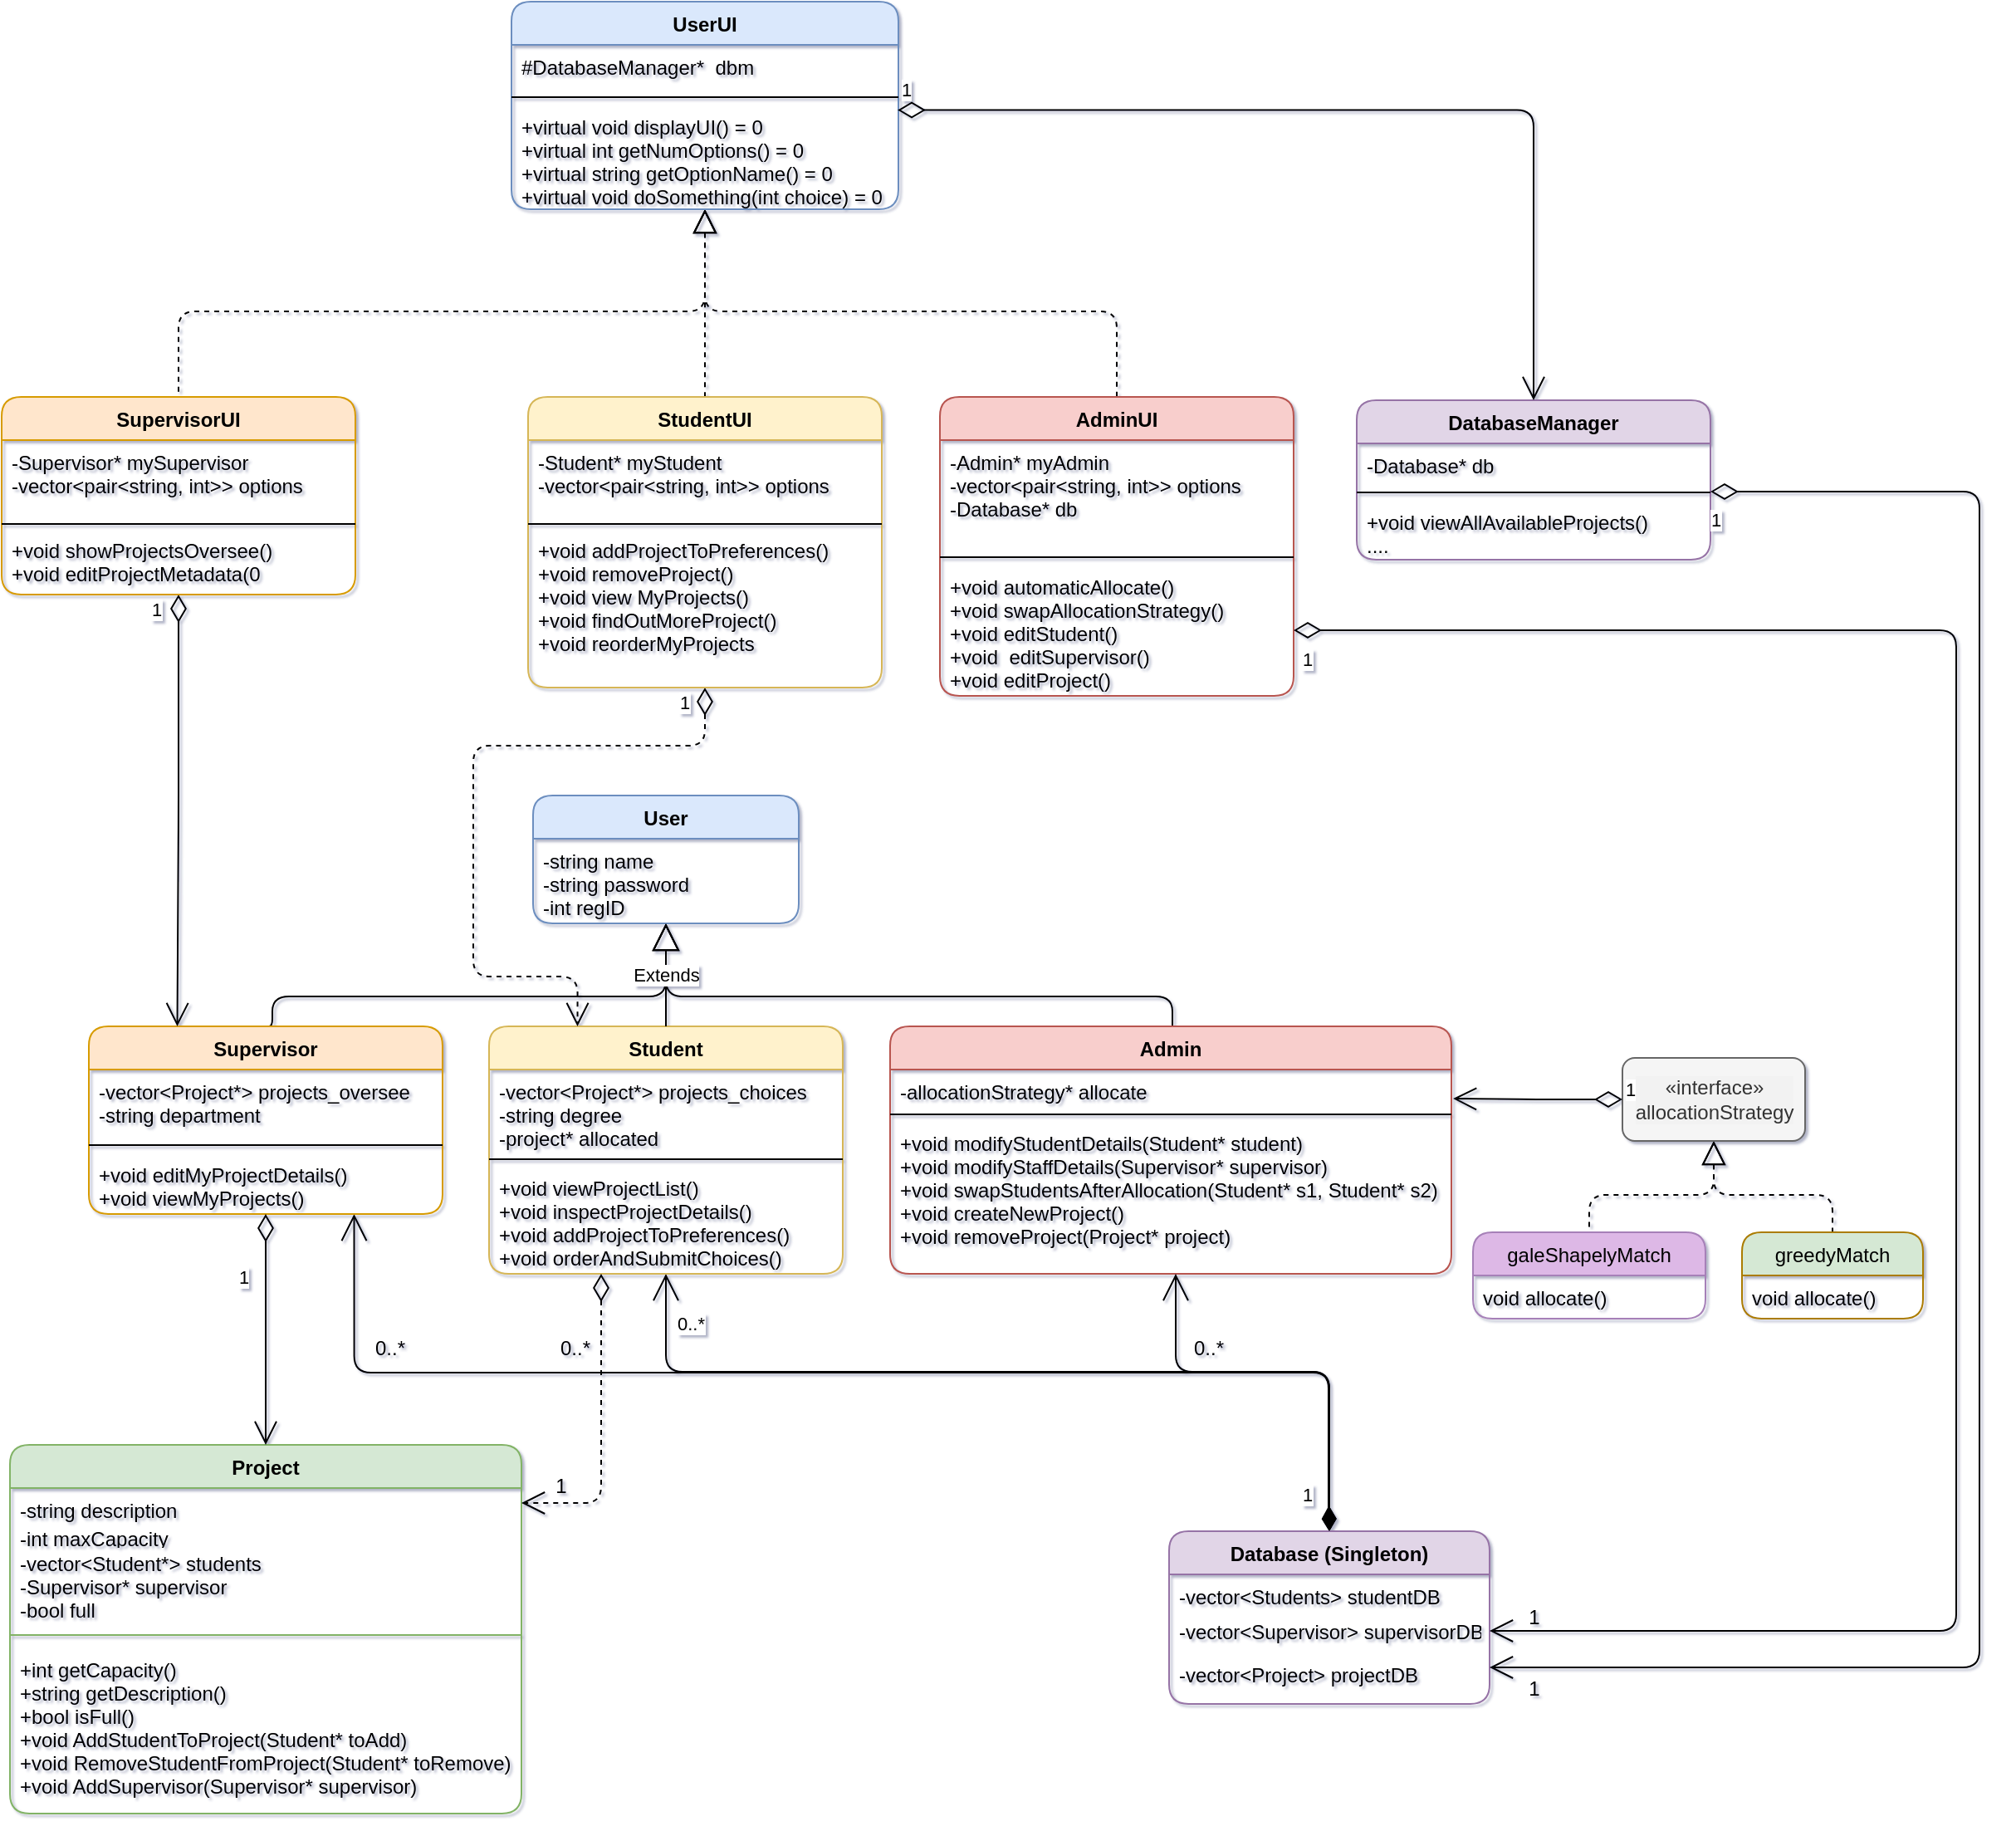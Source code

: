 <mxfile version="20.8.23" type="device"><diagram id="B_KKShG9DEXshSD3teJq" name="Page-1"><mxGraphModel dx="1940" dy="1120" grid="0" gridSize="10" guides="1" tooltips="1" connect="1" arrows="1" fold="1" page="1" pageScale="1" pageWidth="1500" pageHeight="1200" background="#ffffff" math="0" shadow="1"><root><mxCell id="0"/><mxCell id="1" parent="0"/><mxCell id="01H54I0qlVWijECPMY_d-6" style="edgeStyle=orthogonalEdgeStyle;rounded=1;orthogonalLoop=1;jettySize=auto;html=1;exitX=0.5;exitY=1;exitDx=0;exitDy=0;entryX=0.5;entryY=0;entryDx=0;entryDy=0;startArrow=block;startFill=0;endArrow=none;endFill=0;startSize=14;endSize=12;" parent="1" source="pmMyAqk0N_91WHs7ntwW-19" target="pmMyAqk0N_91WHs7ntwW-27" edge="1"><mxGeometry relative="1" as="geometry"><Array as="points"><mxPoint x="571" y="630"/><mxPoint x="334" y="630"/></Array></mxGeometry></mxCell><mxCell id="01H54I0qlVWijECPMY_d-8" style="edgeStyle=orthogonalEdgeStyle;rounded=1;orthogonalLoop=1;jettySize=auto;html=1;startArrow=block;startFill=0;endArrow=none;endFill=0;startSize=14;endSize=12;" parent="1" target="pmMyAqk0N_91WHs7ntwW-47" edge="1"><mxGeometry relative="1" as="geometry"><mxPoint x="571" y="586" as="sourcePoint"/><Array as="points"><mxPoint x="571" y="630"/><mxPoint x="876" y="630"/></Array></mxGeometry></mxCell><mxCell id="pmMyAqk0N_91WHs7ntwW-19" value="User" style="swimlane;fontStyle=1;align=center;verticalAlign=top;childLayout=stackLayout;horizontal=1;startSize=26;horizontalStack=0;resizeParent=1;resizeParentMax=0;resizeLast=0;collapsible=1;marginBottom=0;fillColor=#dae8fc;strokeColor=#6c8ebf;rounded=1;" parent="1" vertex="1"><mxGeometry x="491" y="509" width="160" height="77" as="geometry"/></mxCell><mxCell id="pmMyAqk0N_91WHs7ntwW-20" value="-string name&#10;-string password&#10;-int regID" style="text;strokeColor=none;fillColor=none;align=left;verticalAlign=top;spacingLeft=4;spacingRight=4;overflow=hidden;rotatable=0;points=[[0,0.5],[1,0.5]];portConstraint=eastwest;rounded=1;" parent="pmMyAqk0N_91WHs7ntwW-19" vertex="1"><mxGeometry y="26" width="160" height="51" as="geometry"/></mxCell><mxCell id="01H54I0qlVWijECPMY_d-132" value="1" style="edgeStyle=orthogonalEdgeStyle;rounded=1;orthogonalLoop=1;jettySize=auto;html=1;exitX=0.75;exitY=1;exitDx=0;exitDy=0;startArrow=open;startFill=0;endArrow=diamondThin;endFill=1;startSize=14;endSize=12;entryX=0.5;entryY=0;entryDx=0;entryDy=0;" parent="1" source="pmMyAqk0N_91WHs7ntwW-27" target="jREfspTzZIfG9QH5ADm0-15" edge="1"><mxGeometry x="0.944" y="-14" relative="1" as="geometry"><mxPoint x="480.964" y="873.253" as="targetPoint"/><mxPoint as="offset"/></mxGeometry></mxCell><mxCell id="pmMyAqk0N_91WHs7ntwW-27" value="Supervisor" style="swimlane;fontStyle=1;align=center;verticalAlign=top;childLayout=stackLayout;horizontal=1;startSize=26;horizontalStack=0;resizeParent=1;resizeParentMax=0;resizeLast=0;collapsible=1;marginBottom=0;fillColor=#ffe6cc;strokeColor=#d79b00;rounded=1;" parent="1" vertex="1"><mxGeometry x="223.5" y="648" width="213" height="113" as="geometry"><mxRectangle x="226.5" y="308" width="98" height="26" as="alternateBounds"/></mxGeometry></mxCell><mxCell id="pmMyAqk0N_91WHs7ntwW-28" value="-vector&lt;Project*&gt; projects_oversee&#10;-string department&#10;" style="text;strokeColor=none;fillColor=none;align=left;verticalAlign=top;spacingLeft=4;spacingRight=4;overflow=hidden;rotatable=0;points=[[0,0.5],[1,0.5]];portConstraint=eastwest;rounded=1;" parent="pmMyAqk0N_91WHs7ntwW-27" vertex="1"><mxGeometry y="26" width="213" height="41" as="geometry"/></mxCell><mxCell id="pmMyAqk0N_91WHs7ntwW-29" value="" style="line;strokeWidth=1;fillColor=none;align=left;verticalAlign=middle;spacingTop=-1;spacingLeft=3;spacingRight=3;rotatable=0;labelPosition=right;points=[];portConstraint=eastwest;rounded=1;" parent="pmMyAqk0N_91WHs7ntwW-27" vertex="1"><mxGeometry y="67" width="213" height="9" as="geometry"/></mxCell><mxCell id="pmMyAqk0N_91WHs7ntwW-30" value="+void editMyProjectDetails()&#10;+void viewMyProjects()&#10;" style="text;strokeColor=none;fillColor=none;align=left;verticalAlign=top;spacingLeft=4;spacingRight=4;overflow=hidden;rotatable=0;points=[[0,0.5],[1,0.5]];portConstraint=eastwest;rounded=1;" parent="pmMyAqk0N_91WHs7ntwW-27" vertex="1"><mxGeometry y="76" width="213" height="37" as="geometry"/></mxCell><mxCell id="01H54I0qlVWijECPMY_d-133" style="edgeStyle=orthogonalEdgeStyle;rounded=1;orthogonalLoop=1;jettySize=auto;html=1;exitX=0.5;exitY=1;exitDx=0;exitDy=0;startArrow=open;startFill=0;endArrow=diamondThin;endFill=1;startSize=14;endSize=12;entryX=0.5;entryY=0;entryDx=0;entryDy=0;" parent="1" source="pmMyAqk0N_91WHs7ntwW-32" target="jREfspTzZIfG9QH5ADm0-15" edge="1"><mxGeometry relative="1" as="geometry"><mxPoint x="678.288" y="884.831" as="targetPoint"/><Array as="points"><mxPoint x="571" y="856"/><mxPoint x="970" y="856"/></Array></mxGeometry></mxCell><mxCell id="pmMyAqk0N_91WHs7ntwW-32" value="Student" style="swimlane;fontStyle=1;align=center;verticalAlign=top;childLayout=stackLayout;horizontal=1;startSize=26;horizontalStack=0;resizeParent=1;resizeParentMax=0;resizeLast=0;collapsible=1;marginBottom=0;fillColor=#fff2cc;strokeColor=#d6b656;rounded=1;" parent="1" vertex="1"><mxGeometry x="464.5" y="648" width="213" height="149" as="geometry"/></mxCell><mxCell id="pmMyAqk0N_91WHs7ntwW-33" value="-vector&lt;Project*&gt; projects_choices&#10;-string degree&#10;-project* allocated&#10;" style="text;strokeColor=none;fillColor=none;align=left;verticalAlign=top;spacingLeft=4;spacingRight=4;overflow=hidden;rotatable=0;points=[[0,0.5],[1,0.5]];portConstraint=eastwest;rounded=1;" parent="pmMyAqk0N_91WHs7ntwW-32" vertex="1"><mxGeometry y="26" width="213" height="50" as="geometry"/></mxCell><mxCell id="pmMyAqk0N_91WHs7ntwW-34" value="" style="line;strokeWidth=1;fillColor=none;align=left;verticalAlign=middle;spacingTop=-1;spacingLeft=3;spacingRight=3;rotatable=0;labelPosition=right;points=[];portConstraint=eastwest;rounded=1;" parent="pmMyAqk0N_91WHs7ntwW-32" vertex="1"><mxGeometry y="76" width="213" height="8" as="geometry"/></mxCell><mxCell id="pmMyAqk0N_91WHs7ntwW-35" value="+void viewProjectList()&#10;+void inspectProjectDetails()&#10;+void addProjectToPreferences()&#10;+void orderAndSubmitChoices()&#10;&#10;" style="text;strokeColor=none;fillColor=none;align=left;verticalAlign=top;spacingLeft=4;spacingRight=4;overflow=hidden;rotatable=0;points=[[0,0.5],[1,0.5]];portConstraint=eastwest;rounded=1;" parent="pmMyAqk0N_91WHs7ntwW-32" vertex="1"><mxGeometry y="84" width="213" height="65" as="geometry"/></mxCell><mxCell id="pmMyAqk0N_91WHs7ntwW-47" value="Admin" style="swimlane;fontStyle=1;align=center;verticalAlign=top;childLayout=stackLayout;horizontal=1;startSize=26;horizontalStack=0;resizeParent=1;resizeParentMax=0;resizeLast=0;collapsible=1;marginBottom=0;fillColor=#f8cecc;strokeColor=#b85450;rounded=1;" parent="1" vertex="1"><mxGeometry x="706" y="648" width="338" height="149" as="geometry"/></mxCell><mxCell id="pmMyAqk0N_91WHs7ntwW-48" value="-allocationStrategy* allocate&#10;   " style="text;strokeColor=none;fillColor=none;align=left;verticalAlign=top;spacingLeft=4;spacingRight=4;overflow=hidden;rotatable=0;points=[[0,0.5],[1,0.5]];portConstraint=eastwest;rounded=1;" parent="pmMyAqk0N_91WHs7ntwW-47" vertex="1"><mxGeometry y="26" width="338" height="23" as="geometry"/></mxCell><mxCell id="pmMyAqk0N_91WHs7ntwW-49" value="" style="line;strokeWidth=1;fillColor=none;align=left;verticalAlign=middle;spacingTop=-1;spacingLeft=3;spacingRight=3;rotatable=0;labelPosition=right;points=[];portConstraint=eastwest;rounded=1;" parent="pmMyAqk0N_91WHs7ntwW-47" vertex="1"><mxGeometry y="49" width="338" height="8" as="geometry"/></mxCell><mxCell id="pmMyAqk0N_91WHs7ntwW-50" value="+void modifyStudentDetails(Student* student)&#10;+void modifyStaffDetails(Supervisor* supervisor)&#10;+void swapStudentsAfterAllocation(Student* s1, Student* s2)&#10;+void createNewProject()&#10;+void removeProject(Project* project)&#10;&#10;&#10;&#10;&#10;" style="text;strokeColor=none;fillColor=none;align=left;verticalAlign=top;spacingLeft=4;spacingRight=4;overflow=hidden;rotatable=0;points=[[0,0.5],[1,0.5]];portConstraint=eastwest;rounded=1;" parent="pmMyAqk0N_91WHs7ntwW-47" vertex="1"><mxGeometry y="57" width="338" height="92" as="geometry"/></mxCell><mxCell id="h-jpkPZlFYDwQu37gK7g-7" style="edgeStyle=orthogonalEdgeStyle;rounded=1;orthogonalLoop=1;jettySize=auto;html=1;exitX=0.5;exitY=1;exitDx=0;exitDy=0;dashed=1;startArrow=block;startFill=0;endArrow=none;endFill=0;startSize=12;endSize=10;" parent="1" source="pmMyAqk0N_91WHs7ntwW-54" target="jREfspTzZIfG9QH5ADm0-9" edge="1"><mxGeometry relative="1" as="geometry"/></mxCell><mxCell id="h-jpkPZlFYDwQu37gK7g-8" style="edgeStyle=orthogonalEdgeStyle;rounded=1;orthogonalLoop=1;jettySize=auto;html=1;exitX=0.5;exitY=1;exitDx=0;exitDy=0;dashed=1;startArrow=block;startFill=0;endArrow=none;endFill=0;startSize=12;endSize=10;" parent="1" source="pmMyAqk0N_91WHs7ntwW-54" target="jREfspTzZIfG9QH5ADm0-5" edge="1"><mxGeometry relative="1" as="geometry"/></mxCell><mxCell id="pmMyAqk0N_91WHs7ntwW-54" value="«interface»&lt;br&gt;allocationStrategy" style="html=1;labelBackgroundColor=#F2F2F2;fillColor=#f5f5f5;fontColor=#333333;strokeColor=#666666;rounded=1;" parent="1" vertex="1"><mxGeometry x="1147" y="667" width="110" height="50" as="geometry"/></mxCell><mxCell id="jREfspTzZIfG9QH5ADm0-5" value="galeShapelyMatch" style="swimlane;fontStyle=0;childLayout=stackLayout;horizontal=1;startSize=26;fillColor=#DDB8E6;horizontalStack=0;resizeParent=1;resizeParentMax=0;resizeLast=0;collapsible=1;marginBottom=0;strokeColor=#A680B8;rounded=1;" parent="1" vertex="1"><mxGeometry x="1057" y="772" width="140" height="52" as="geometry"/></mxCell><mxCell id="jREfspTzZIfG9QH5ADm0-7" value="void allocate()" style="text;strokeColor=none;fillColor=none;align=left;verticalAlign=top;spacingLeft=4;spacingRight=4;overflow=hidden;rotatable=0;points=[[0,0.5],[1,0.5]];portConstraint=eastwest;rounded=1;" parent="jREfspTzZIfG9QH5ADm0-5" vertex="1"><mxGeometry y="26" width="140" height="26" as="geometry"/></mxCell><mxCell id="jREfspTzZIfG9QH5ADm0-9" value="greedyMatch" style="swimlane;fontStyle=0;childLayout=stackLayout;horizontal=1;startSize=26;fillColor=#D5E8D4;horizontalStack=0;resizeParent=1;resizeParentMax=0;resizeLast=0;collapsible=1;marginBottom=0;strokeColor=#AB7B00;rounded=1;" parent="1" vertex="1"><mxGeometry x="1219" y="772" width="109" height="52" as="geometry"/></mxCell><mxCell id="jREfspTzZIfG9QH5ADm0-11" value="void allocate()" style="text;strokeColor=none;fillColor=none;align=left;verticalAlign=top;spacingLeft=4;spacingRight=4;overflow=hidden;rotatable=0;points=[[0,0.5],[1,0.5]];portConstraint=eastwest;rounded=1;" parent="jREfspTzZIfG9QH5ADm0-9" vertex="1"><mxGeometry y="26" width="109" height="26" as="geometry"/></mxCell><mxCell id="jREfspTzZIfG9QH5ADm0-15" value="Database (Singleton)" style="swimlane;fontStyle=1;childLayout=stackLayout;horizontal=1;startSize=26;fillColor=#e1d5e7;horizontalStack=0;resizeParent=1;resizeParentMax=0;resizeLast=0;collapsible=1;marginBottom=0;strokeColor=#9673a6;rounded=1;" parent="1" vertex="1"><mxGeometry x="874" y="952" width="193" height="104" as="geometry"/></mxCell><mxCell id="jREfspTzZIfG9QH5ADm0-16" value="-vector&lt;Students&gt; studentDB" style="text;strokeColor=none;fillColor=none;align=left;verticalAlign=top;spacingLeft=4;spacingRight=4;overflow=hidden;rotatable=0;points=[[0,0.5],[1,0.5]];portConstraint=eastwest;rounded=1;" parent="jREfspTzZIfG9QH5ADm0-15" vertex="1"><mxGeometry y="26" width="193" height="21" as="geometry"/></mxCell><mxCell id="jREfspTzZIfG9QH5ADm0-17" value="-vector&lt;Supervisor&gt; supervisorDB" style="text;strokeColor=none;fillColor=none;align=left;verticalAlign=top;spacingLeft=4;spacingRight=4;overflow=hidden;rotatable=0;points=[[0,0.5],[1,0.5]];portConstraint=eastwest;rounded=1;" parent="jREfspTzZIfG9QH5ADm0-15" vertex="1"><mxGeometry y="47" width="193" height="26" as="geometry"/></mxCell><mxCell id="jREfspTzZIfG9QH5ADm0-18" value="-vector&lt;Project&gt; projectDB&#10;" style="text;strokeColor=none;fillColor=none;align=left;verticalAlign=top;spacingLeft=4;spacingRight=4;overflow=hidden;rotatable=0;points=[[0,0.5],[1,0.5]];portConstraint=eastwest;rounded=1;" parent="jREfspTzZIfG9QH5ADm0-15" vertex="1"><mxGeometry y="73" width="193" height="31" as="geometry"/></mxCell><mxCell id="jREfspTzZIfG9QH5ADm0-22" value="Project" style="swimlane;fontStyle=1;childLayout=stackLayout;horizontal=1;startSize=26;fillColor=#d5e8d4;horizontalStack=0;resizeParent=1;resizeParentMax=0;resizeLast=0;collapsible=1;marginBottom=0;strokeColor=#82b366;rounded=1;" parent="1" vertex="1"><mxGeometry x="176" y="900" width="308" height="222" as="geometry"/></mxCell><mxCell id="jREfspTzZIfG9QH5ADm0-23" value="-string description" style="text;strokeColor=none;fillColor=none;align=left;verticalAlign=top;spacingLeft=4;spacingRight=4;overflow=hidden;rotatable=0;points=[[0,0.5],[1,0.5]];portConstraint=eastwest;rounded=1;" parent="jREfspTzZIfG9QH5ADm0-22" vertex="1"><mxGeometry y="26" width="308" height="17" as="geometry"/></mxCell><mxCell id="jREfspTzZIfG9QH5ADm0-24" value="-int maxCapacity" style="text;strokeColor=none;fillColor=none;align=left;verticalAlign=top;spacingLeft=4;spacingRight=4;overflow=hidden;rotatable=0;points=[[0,0.5],[1,0.5]];portConstraint=eastwest;rounded=1;" parent="jREfspTzZIfG9QH5ADm0-22" vertex="1"><mxGeometry y="43" width="308" height="15" as="geometry"/></mxCell><mxCell id="jREfspTzZIfG9QH5ADm0-25" value="-vector&lt;Student*&gt; students&#10;-Supervisor* supervisor&#10;-bool full" style="text;strokeColor=none;fillColor=none;align=left;verticalAlign=top;spacingLeft=4;spacingRight=4;overflow=hidden;rotatable=0;points=[[0,0.5],[1,0.5]];portConstraint=eastwest;rounded=1;" parent="jREfspTzZIfG9QH5ADm0-22" vertex="1"><mxGeometry y="58" width="308" height="49" as="geometry"/></mxCell><mxCell id="jREfspTzZIfG9QH5ADm0-44" value="" style="line;strokeWidth=1;fillColor=none;align=left;verticalAlign=middle;spacingTop=-1;spacingLeft=3;spacingRight=3;rotatable=0;labelPosition=right;points=[];portConstraint=eastwest;strokeColor=inherit;rounded=1;" parent="jREfspTzZIfG9QH5ADm0-22" vertex="1"><mxGeometry y="107" width="308" height="15" as="geometry"/></mxCell><mxCell id="jREfspTzZIfG9QH5ADm0-52" value="+int getCapacity()&#10;+string getDescription()&#10;+bool isFull()&#10;+void AddStudentToProject(Student* toAdd)&#10;+void RemoveStudentFromProject(Student* toRemove)&#10;+void AddSupervisor(Supervisor* supervisor)&#10;" style="text;strokeColor=none;fillColor=none;align=left;verticalAlign=top;spacingLeft=4;spacingRight=4;overflow=hidden;rotatable=0;points=[[0,0.5],[1,0.5]];portConstraint=eastwest;rounded=1;" parent="jREfspTzZIfG9QH5ADm0-22" vertex="1"><mxGeometry y="122" width="308" height="100" as="geometry"/></mxCell><mxCell id="jREfspTzZIfG9QH5ADm0-32" value="1" style="endArrow=open;html=1;endSize=12;startArrow=diamondThin;startSize=14;startFill=0;edgeStyle=orthogonalEdgeStyle;align=left;verticalAlign=bottom;rounded=1;entryX=0.5;entryY=0;entryDx=0;entryDy=0;exitX=0.5;exitY=1;exitDx=0;exitDy=0;" parent="1" source="pmMyAqk0N_91WHs7ntwW-27" target="jREfspTzZIfG9QH5ADm0-22" edge="1"><mxGeometry x="-0.325" y="-18" relative="1" as="geometry"><mxPoint x="312" y="705" as="sourcePoint"/><mxPoint x="274" y="932" as="targetPoint"/><Array as="points"/><mxPoint as="offset"/></mxGeometry></mxCell><mxCell id="jREfspTzZIfG9QH5ADm0-33" value="0..*" style="endArrow=open;html=1;endSize=12;startArrow=diamondThin;startSize=14;startFill=0;edgeStyle=orthogonalEdgeStyle;align=left;verticalAlign=bottom;rounded=1;entryX=1;entryY=0.5;entryDx=0;entryDy=0;dashed=1;" parent="1" source="pmMyAqk0N_91WHs7ntwW-35" target="jREfspTzZIfG9QH5ADm0-23" edge="1"><mxGeometry x="-0.584" y="44" relative="1" as="geometry"><mxPoint x="523" y="861" as="sourcePoint"/><mxPoint x="580" y="992" as="targetPoint"/><Array as="points"><mxPoint x="532" y="935"/><mxPoint x="484" y="935"/></Array><mxPoint as="offset"/></mxGeometry></mxCell><mxCell id="01H54I0qlVWijECPMY_d-134" style="edgeStyle=orthogonalEdgeStyle;rounded=1;orthogonalLoop=1;jettySize=auto;html=1;entryX=0.5;entryY=0;entryDx=0;entryDy=0;startArrow=open;startFill=0;endArrow=diamondThin;endFill=1;startSize=14;endSize=12;" parent="1" source="pmMyAqk0N_91WHs7ntwW-50" target="jREfspTzZIfG9QH5ADm0-15" edge="1"><mxGeometry relative="1" as="geometry"><Array as="points"><mxPoint x="878" y="856"/><mxPoint x="970" y="856"/><mxPoint x="970" y="938"/><mxPoint x="971" y="938"/></Array></mxGeometry></mxCell><mxCell id="jREfspTzZIfG9QH5ADm0-36" value="0..*" style="text;strokeColor=none;align=center;fillColor=none;html=1;verticalAlign=middle;whiteSpace=wrap;rounded=1;" parent="1" vertex="1"><mxGeometry x="878" y="826.5" width="40" height="30" as="geometry"/></mxCell><mxCell id="jREfspTzZIfG9QH5ADm0-37" value="0..*" style="text;strokeColor=none;align=center;fillColor=none;html=1;verticalAlign=middle;whiteSpace=wrap;rounded=1;" parent="1" vertex="1"><mxGeometry x="388" y="826.5" width="33.5" height="30" as="geometry"/></mxCell><mxCell id="jREfspTzZIfG9QH5ADm0-39" value="1" style="text;strokeColor=none;align=center;fillColor=none;html=1;verticalAlign=middle;whiteSpace=wrap;rounded=1;" parent="1" vertex="1"><mxGeometry x="478" y="910" width="60" height="30" as="geometry"/></mxCell><mxCell id="jREfspTzZIfG9QH5ADm0-47" value="0..*" style="text;strokeColor=none;align=center;fillColor=none;html=1;verticalAlign=middle;whiteSpace=wrap;rounded=1;" parent="1" vertex="1"><mxGeometry x="495" y="833" width="43" height="17" as="geometry"/></mxCell><mxCell id="jREfspTzZIfG9QH5ADm0-57" value="1" style="endArrow=open;html=1;endSize=12;startArrow=diamondThin;startSize=14;startFill=0;edgeStyle=orthogonalEdgeStyle;align=left;verticalAlign=bottom;rounded=1;entryX=1.003;entryY=0.762;entryDx=0;entryDy=0;entryPerimeter=0;exitX=0;exitY=0.5;exitDx=0;exitDy=0;" parent="1" source="pmMyAqk0N_91WHs7ntwW-54" target="pmMyAqk0N_91WHs7ntwW-48" edge="1"><mxGeometry x="-1" y="3" relative="1" as="geometry"><mxPoint x="1217" y="520" as="sourcePoint"/><mxPoint x="1377" y="520" as="targetPoint"/></mxGeometry></mxCell><mxCell id="01H54I0qlVWijECPMY_d-4" value="Extends" style="edgeStyle=orthogonalEdgeStyle;rounded=1;orthogonalLoop=1;jettySize=auto;html=1;exitX=0.5;exitY=1;exitDx=0;exitDy=0;entryX=0.5;entryY=0;entryDx=0;entryDy=0;startArrow=block;startFill=0;endArrow=none;endFill=0;startSize=14;endSize=12;" parent="1" source="pmMyAqk0N_91WHs7ntwW-19" target="pmMyAqk0N_91WHs7ntwW-32" edge="1"><mxGeometry relative="1" as="geometry"/></mxCell><mxCell id="h-jpkPZlFYDwQu37gK7g-4" style="edgeStyle=orthogonalEdgeStyle;rounded=1;orthogonalLoop=1;jettySize=auto;html=1;exitX=0.5;exitY=1;exitDx=0;exitDy=0;entryX=0.5;entryY=0;entryDx=0;entryDy=0;startArrow=block;startFill=0;endArrow=none;endFill=0;startSize=12;dashed=1;" parent="1" source="qUXxMwJtAscoecBCBx1g-18" target="qUXxMwJtAscoecBCBx1g-30" edge="1"><mxGeometry relative="1" as="geometry"><mxPoint x="594.491" y="232.035" as="targetPoint"/></mxGeometry></mxCell><mxCell id="h-jpkPZlFYDwQu37gK7g-5" style="edgeStyle=orthogonalEdgeStyle;rounded=1;orthogonalLoop=1;jettySize=auto;html=1;exitX=0.5;exitY=1;exitDx=0;exitDy=0;startArrow=block;startFill=0;endArrow=none;endFill=0;startSize=12;endSize=10;dashed=1;" parent="1" source="qUXxMwJtAscoecBCBx1g-18" target="qUXxMwJtAscoecBCBx1g-36" edge="1"><mxGeometry relative="1" as="geometry"/></mxCell><mxCell id="h-jpkPZlFYDwQu37gK7g-6" style="edgeStyle=orthogonalEdgeStyle;rounded=1;orthogonalLoop=1;jettySize=auto;html=1;exitX=0.5;exitY=1;exitDx=0;exitDy=0;startArrow=block;startFill=0;endArrow=none;endFill=0;startSize=12;endSize=10;entryX=0.5;entryY=0;entryDx=0;entryDy=0;dashed=1;" parent="1" source="qUXxMwJtAscoecBCBx1g-18" target="qUXxMwJtAscoecBCBx1g-22" edge="1"><mxGeometry relative="1" as="geometry"><mxPoint x="663.333" y="242.889" as="targetPoint"/></mxGeometry></mxCell><mxCell id="qUXxMwJtAscoecBCBx1g-18" value="UserUI" style="swimlane;fontStyle=1;align=center;verticalAlign=top;childLayout=stackLayout;horizontal=1;startSize=26;horizontalStack=0;resizeParent=1;resizeParentMax=0;resizeLast=0;collapsible=1;marginBottom=0;fillColor=#dae8fc;strokeColor=#6c8ebf;rounded=1;" parent="1" vertex="1"><mxGeometry x="478" y="31" width="233" height="125" as="geometry"><mxRectangle x="226.5" y="308" width="98" height="26" as="alternateBounds"/></mxGeometry></mxCell><mxCell id="qUXxMwJtAscoecBCBx1g-19" value="#DatabaseManager*  dbm" style="text;strokeColor=none;fillColor=none;align=left;verticalAlign=top;spacingLeft=4;spacingRight=4;overflow=hidden;rotatable=0;points=[[0,0.5],[1,0.5]];portConstraint=eastwest;rounded=1;" parent="qUXxMwJtAscoecBCBx1g-18" vertex="1"><mxGeometry y="26" width="233" height="27" as="geometry"/></mxCell><mxCell id="qUXxMwJtAscoecBCBx1g-20" value="" style="line;strokeWidth=1;fillColor=none;align=left;verticalAlign=middle;spacingTop=-1;spacingLeft=3;spacingRight=3;rotatable=0;labelPosition=right;points=[];portConstraint=eastwest;rounded=1;" parent="qUXxMwJtAscoecBCBx1g-18" vertex="1"><mxGeometry y="53" width="233" height="9" as="geometry"/></mxCell><mxCell id="qUXxMwJtAscoecBCBx1g-21" value="+virtual void displayUI() = 0&#10;+virtual int getNumOptions() = 0&#10;+virtual string getOptionName() = 0&#10;+virtual void doSomething(int choice) = 0" style="text;strokeColor=none;fillColor=none;align=left;verticalAlign=top;spacingLeft=4;spacingRight=4;overflow=hidden;rotatable=0;points=[[0,0.5],[1,0.5]];portConstraint=eastwest;rounded=1;" parent="qUXxMwJtAscoecBCBx1g-18" vertex="1"><mxGeometry y="62" width="233" height="63" as="geometry"/></mxCell><mxCell id="qUXxMwJtAscoecBCBx1g-22" value="AdminUI" style="swimlane;fontStyle=1;align=center;verticalAlign=top;childLayout=stackLayout;horizontal=1;startSize=26;horizontalStack=0;resizeParent=1;resizeParentMax=0;resizeLast=0;collapsible=1;marginBottom=0;fillColor=#f8cecc;strokeColor=#b85450;rounded=1;" parent="1" vertex="1"><mxGeometry x="736" y="269" width="213" height="180" as="geometry"><mxRectangle x="226.5" y="308" width="98" height="26" as="alternateBounds"/></mxGeometry></mxCell><mxCell id="qUXxMwJtAscoecBCBx1g-23" value="-Admin* myAdmin&#10;-vector&lt;pair&lt;string, int&gt;&gt; options&#10;-Database* db" style="text;strokeColor=none;fillColor=none;align=left;verticalAlign=top;spacingLeft=4;spacingRight=4;overflow=hidden;rotatable=0;points=[[0,0.5],[1,0.5]];portConstraint=eastwest;rounded=1;" parent="qUXxMwJtAscoecBCBx1g-22" vertex="1"><mxGeometry y="26" width="213" height="66" as="geometry"/></mxCell><mxCell id="qUXxMwJtAscoecBCBx1g-24" value="" style="line;strokeWidth=1;fillColor=none;align=left;verticalAlign=middle;spacingTop=-1;spacingLeft=3;spacingRight=3;rotatable=0;labelPosition=right;points=[];portConstraint=eastwest;rounded=1;" parent="qUXxMwJtAscoecBCBx1g-22" vertex="1"><mxGeometry y="92" width="213" height="9" as="geometry"/></mxCell><mxCell id="qUXxMwJtAscoecBCBx1g-25" value="+void automaticAllocate()&#10;+void swapAllocationStrategy()&#10;+void editStudent()&#10;+void  editSupervisor()&#10;+void editProject()" style="text;strokeColor=none;fillColor=none;align=left;verticalAlign=top;spacingLeft=4;spacingRight=4;overflow=hidden;rotatable=0;points=[[0,0.5],[1,0.5]];portConstraint=eastwest;rounded=1;" parent="qUXxMwJtAscoecBCBx1g-22" vertex="1"><mxGeometry y="101" width="213" height="79" as="geometry"/></mxCell><mxCell id="h-jpkPZlFYDwQu37gK7g-13" style="edgeStyle=orthogonalEdgeStyle;rounded=1;orthogonalLoop=1;jettySize=auto;html=1;exitX=0.5;exitY=1;exitDx=0;exitDy=0;startArrow=diamondThin;startFill=0;endArrow=open;endFill=0;startSize=14;endSize=12;entryX=0.25;entryY=0;entryDx=0;entryDy=0;dashed=1;" parent="1" source="qUXxMwJtAscoecBCBx1g-30" target="pmMyAqk0N_91WHs7ntwW-32" edge="1"><mxGeometry relative="1" as="geometry"><mxPoint x="468.727" y="510.545" as="targetPoint"/><Array as="points"><mxPoint x="595" y="479"/><mxPoint x="455" y="479"/><mxPoint x="455" y="618"/><mxPoint x="518" y="618"/></Array></mxGeometry></mxCell><mxCell id="h-jpkPZlFYDwQu37gK7g-23" value="1" style="edgeLabel;html=1;align=center;verticalAlign=middle;resizable=0;points=[];rounded=1;" parent="h-jpkPZlFYDwQu37gK7g-13" vertex="1" connectable="0"><mxGeometry x="-0.238" relative="1" as="geometry"><mxPoint x="107" y="-26" as="offset"/></mxGeometry></mxCell><mxCell id="qUXxMwJtAscoecBCBx1g-30" value="StudentUI" style="swimlane;fontStyle=1;align=center;verticalAlign=top;childLayout=stackLayout;horizontal=1;startSize=26;horizontalStack=0;resizeParent=1;resizeParentMax=0;resizeLast=0;collapsible=1;marginBottom=0;fillColor=#fff2cc;strokeColor=#d6b656;rounded=1;" parent="1" vertex="1"><mxGeometry x="488" y="269" width="213" height="175" as="geometry"><mxRectangle x="226.5" y="308" width="98" height="26" as="alternateBounds"/></mxGeometry></mxCell><mxCell id="qUXxMwJtAscoecBCBx1g-31" value="-Student* myStudent&#10;-vector&lt;pair&lt;string, int&gt;&gt; options" style="text;strokeColor=none;fillColor=none;align=left;verticalAlign=top;spacingLeft=4;spacingRight=4;overflow=hidden;rotatable=0;points=[[0,0.5],[1,0.5]];portConstraint=eastwest;rounded=1;" parent="qUXxMwJtAscoecBCBx1g-30" vertex="1"><mxGeometry y="26" width="213" height="48" as="geometry"/></mxCell><mxCell id="qUXxMwJtAscoecBCBx1g-32" value="" style="line;strokeWidth=1;fillColor=none;align=left;verticalAlign=middle;spacingTop=-1;spacingLeft=3;spacingRight=3;rotatable=0;labelPosition=right;points=[];portConstraint=eastwest;rounded=1;" parent="qUXxMwJtAscoecBCBx1g-30" vertex="1"><mxGeometry y="74" width="213" height="5" as="geometry"/></mxCell><mxCell id="qUXxMwJtAscoecBCBx1g-33" value="+void addProjectToPreferences()&#10;+void removeProject()&#10;+void view MyProjects()&#10;+void findOutMoreProject()&#10;+void reorderMyProjects&#10;" style="text;strokeColor=none;fillColor=none;align=left;verticalAlign=top;spacingLeft=4;spacingRight=4;overflow=hidden;rotatable=0;points=[[0,0.5],[1,0.5]];portConstraint=eastwest;rounded=1;" parent="qUXxMwJtAscoecBCBx1g-30" vertex="1"><mxGeometry y="79" width="213" height="96" as="geometry"/></mxCell><mxCell id="h-jpkPZlFYDwQu37gK7g-17" style="edgeStyle=orthogonalEdgeStyle;rounded=1;orthogonalLoop=1;jettySize=auto;html=1;exitX=0.5;exitY=1;exitDx=0;exitDy=0;startArrow=diamondThin;startFill=0;endArrow=open;endFill=0;startSize=14;endSize=12;entryX=0.25;entryY=0;entryDx=0;entryDy=0;" parent="1" source="qUXxMwJtAscoecBCBx1g-36" target="pmMyAqk0N_91WHs7ntwW-27" edge="1"><mxGeometry relative="1" as="geometry"><mxPoint x="283.333" y="458.167" as="targetPoint"/></mxGeometry></mxCell><mxCell id="h-jpkPZlFYDwQu37gK7g-22" value="1" style="edgeLabel;html=1;align=center;verticalAlign=middle;resizable=0;points=[];rounded=1;" parent="h-jpkPZlFYDwQu37gK7g-17" vertex="1" connectable="0"><mxGeometry x="-0.269" y="-4" relative="1" as="geometry"><mxPoint x="-10" y="-87" as="offset"/></mxGeometry></mxCell><mxCell id="qUXxMwJtAscoecBCBx1g-36" value="SupervisorUI" style="swimlane;fontStyle=1;align=center;verticalAlign=top;childLayout=stackLayout;horizontal=1;startSize=26;horizontalStack=0;resizeParent=1;resizeParentMax=0;resizeLast=0;collapsible=1;marginBottom=0;fillColor=#ffe6cc;strokeColor=#d79b00;rounded=1;" parent="1" vertex="1"><mxGeometry x="171" y="269" width="213" height="119" as="geometry"><mxRectangle x="226.5" y="308" width="98" height="26" as="alternateBounds"/></mxGeometry></mxCell><mxCell id="qUXxMwJtAscoecBCBx1g-37" value="-Supervisor* mySupervisor&#10;-vector&lt;pair&lt;string, int&gt;&gt; options" style="text;strokeColor=none;fillColor=none;align=left;verticalAlign=top;spacingLeft=4;spacingRight=4;overflow=hidden;rotatable=0;points=[[0,0.5],[1,0.5]];portConstraint=eastwest;rounded=1;" parent="qUXxMwJtAscoecBCBx1g-36" vertex="1"><mxGeometry y="26" width="213" height="48" as="geometry"/></mxCell><mxCell id="qUXxMwJtAscoecBCBx1g-38" value="" style="line;strokeWidth=1;fillColor=none;align=left;verticalAlign=middle;spacingTop=-1;spacingLeft=3;spacingRight=3;rotatable=0;labelPosition=right;points=[];portConstraint=eastwest;rounded=1;" parent="qUXxMwJtAscoecBCBx1g-36" vertex="1"><mxGeometry y="74" width="213" height="5" as="geometry"/></mxCell><mxCell id="qUXxMwJtAscoecBCBx1g-39" value="+void showProjectsOversee()&#10;+void editProjectMetadata(0" style="text;strokeColor=none;fillColor=none;align=left;verticalAlign=top;spacingLeft=4;spacingRight=4;overflow=hidden;rotatable=0;points=[[0,0.5],[1,0.5]];portConstraint=eastwest;rounded=1;" parent="qUXxMwJtAscoecBCBx1g-36" vertex="1"><mxGeometry y="79" width="213" height="40" as="geometry"/></mxCell><mxCell id="qUXxMwJtAscoecBCBx1g-52" value="DatabaseManager" style="swimlane;fontStyle=1;align=center;verticalAlign=top;childLayout=stackLayout;horizontal=1;startSize=26;horizontalStack=0;resizeParent=1;resizeParentMax=0;resizeLast=0;collapsible=1;marginBottom=0;fillColor=#e1d5e7;strokeColor=#9673a6;rounded=1;" parent="1" vertex="1"><mxGeometry x="987" y="271" width="213" height="96" as="geometry"><mxRectangle x="226.5" y="308" width="98" height="26" as="alternateBounds"/></mxGeometry></mxCell><mxCell id="qUXxMwJtAscoecBCBx1g-53" value="-Database* db" style="text;strokeColor=none;fillColor=none;align=left;verticalAlign=top;spacingLeft=4;spacingRight=4;overflow=hidden;rotatable=0;points=[[0,0.5],[1,0.5]];portConstraint=eastwest;rounded=1;" parent="qUXxMwJtAscoecBCBx1g-52" vertex="1"><mxGeometry y="26" width="213" height="25" as="geometry"/></mxCell><mxCell id="qUXxMwJtAscoecBCBx1g-54" value="" style="line;strokeWidth=1;fillColor=none;align=left;verticalAlign=middle;spacingTop=-1;spacingLeft=3;spacingRight=3;rotatable=0;labelPosition=right;points=[];portConstraint=eastwest;rounded=1;" parent="qUXxMwJtAscoecBCBx1g-52" vertex="1"><mxGeometry y="51" width="213" height="9" as="geometry"/></mxCell><mxCell id="qUXxMwJtAscoecBCBx1g-55" value="+void viewAllAvailableProjects()&#10;...." style="text;strokeColor=none;fillColor=none;align=left;verticalAlign=top;spacingLeft=4;spacingRight=4;overflow=hidden;rotatable=0;points=[[0,0.5],[1,0.5]];portConstraint=eastwest;rounded=1;" parent="qUXxMwJtAscoecBCBx1g-52" vertex="1"><mxGeometry y="60" width="213" height="36" as="geometry"/></mxCell><mxCell id="qUXxMwJtAscoecBCBx1g-56" value="1" style="endArrow=open;html=1;endSize=12;startArrow=diamondThin;startSize=14;startFill=0;edgeStyle=orthogonalEdgeStyle;align=left;verticalAlign=bottom;rounded=1;entryX=0.5;entryY=0;entryDx=0;entryDy=0;exitX=0.998;exitY=0.052;exitDx=0;exitDy=0;exitPerimeter=0;" parent="1" source="qUXxMwJtAscoecBCBx1g-21" target="qUXxMwJtAscoecBCBx1g-52" edge="1"><mxGeometry x="-1" y="3" relative="1" as="geometry"><mxPoint x="713" y="126" as="sourcePoint"/><mxPoint x="855" y="68" as="targetPoint"/></mxGeometry></mxCell><mxCell id="h-jpkPZlFYDwQu37gK7g-15" style="edgeStyle=orthogonalEdgeStyle;rounded=1;orthogonalLoop=1;jettySize=auto;html=1;exitX=1;exitY=0.5;exitDx=0;exitDy=0;entryX=1;entryY=0.5;entryDx=0;entryDy=0;startArrow=diamondThin;startFill=0;endArrow=open;endFill=0;startSize=14;endSize=12;" parent="1" source="qUXxMwJtAscoecBCBx1g-25" target="jREfspTzZIfG9QH5ADm0-17" edge="1"><mxGeometry relative="1" as="geometry"><Array as="points"><mxPoint x="1348" y="409"/><mxPoint x="1348" y="1012"/></Array></mxGeometry></mxCell><mxCell id="h-jpkPZlFYDwQu37gK7g-24" value="1" style="edgeLabel;html=1;align=center;verticalAlign=middle;resizable=0;points=[];rounded=1;" parent="h-jpkPZlFYDwQu37gK7g-15" vertex="1" connectable="0"><mxGeometry x="-0.926" y="-1" relative="1" as="geometry"><mxPoint x="-40" y="16" as="offset"/></mxGeometry></mxCell><mxCell id="FjaEVtJMkJJAOR-Jn_Ow-2" style="edgeStyle=orthogonalEdgeStyle;rounded=1;orthogonalLoop=1;jettySize=auto;html=1;exitX=1;exitY=0.5;exitDx=0;exitDy=0;startArrow=diamondThin;startFill=0;endArrow=open;endFill=0;startSize=14;endSize=12;" edge="1" parent="1" target="jREfspTzZIfG9QH5ADm0-18"><mxGeometry relative="1" as="geometry"><Array as="points"><mxPoint x="1362" y="326"/><mxPoint x="1362" y="1034"/></Array><mxPoint x="1200" y="326" as="sourcePoint"/><mxPoint x="1089" y="1036" as="targetPoint"/></mxGeometry></mxCell><mxCell id="FjaEVtJMkJJAOR-Jn_Ow-3" value="1" style="edgeLabel;html=1;align=center;verticalAlign=middle;resizable=0;points=[];rounded=1;" vertex="1" connectable="0" parent="FjaEVtJMkJJAOR-Jn_Ow-2"><mxGeometry x="-0.926" y="-1" relative="1" as="geometry"><mxPoint x="-40" y="16" as="offset"/></mxGeometry></mxCell><mxCell id="FjaEVtJMkJJAOR-Jn_Ow-6" value="1" style="text;strokeColor=none;align=center;fillColor=none;html=1;verticalAlign=middle;whiteSpace=wrap;rounded=1;" vertex="1" parent="1"><mxGeometry x="1073.5" y="989" width="40" height="30" as="geometry"/></mxCell><mxCell id="FjaEVtJMkJJAOR-Jn_Ow-7" value="1" style="text;strokeColor=none;align=center;fillColor=none;html=1;verticalAlign=middle;whiteSpace=wrap;rounded=1;" vertex="1" parent="1"><mxGeometry x="1073.5" y="1032" width="40" height="30" as="geometry"/></mxCell></root></mxGraphModel></diagram></mxfile>